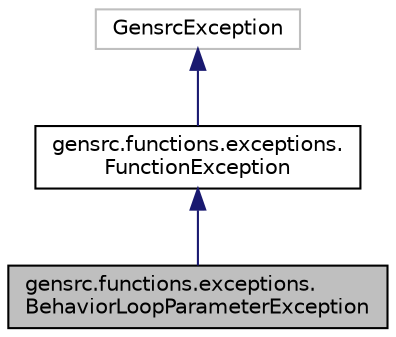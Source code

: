 digraph "gensrc.functions.exceptions.BehaviorLoopParameterException"
{
  edge [fontname="Helvetica",fontsize="10",labelfontname="Helvetica",labelfontsize="10"];
  node [fontname="Helvetica",fontsize="10",shape=record];
  Node0 [label="gensrc.functions.exceptions.\lBehaviorLoopParameterException",height=0.2,width=0.4,color="black", fillcolor="grey75", style="filled", fontcolor="black"];
  Node1 -> Node0 [dir="back",color="midnightblue",fontsize="10",style="solid",fontname="Helvetica"];
  Node1 [label="gensrc.functions.exceptions.\lFunctionException",height=0.2,width=0.4,color="black", fillcolor="white", style="filled",URL="$classgensrc_1_1functions_1_1exceptions_1_1_function_exception.html"];
  Node2 -> Node1 [dir="back",color="midnightblue",fontsize="10",style="solid",fontname="Helvetica"];
  Node2 [label="GensrcException",height=0.2,width=0.4,color="grey75", fillcolor="white", style="filled"];
}
